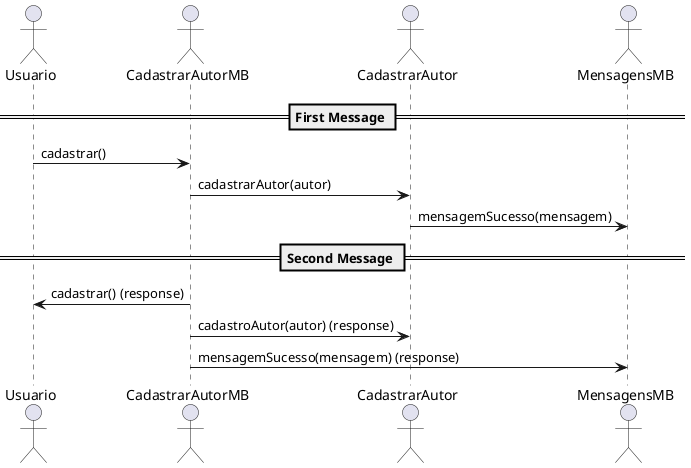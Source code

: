 @startuml

actor Usuario as Usuario
actor CadastrarAutorMB as Controle
actor CadastrarAutor as Fachada
actor MensagensMB as Mensagens

== First Message ==
Usuario -> Controle : cadastrar()
Controle -> Fachada : cadastrarAutor(autor)
Fachada -> Mensagens : mensagemSucesso(mensagem)

== Second Message ==
Usuario <- Controle : cadastrar() (response)
Fachada <- Controle : cadastroAutor(autor) (response)
Mensagens <- Controle : mensagemSucesso(mensagem) (response)

@enduml
